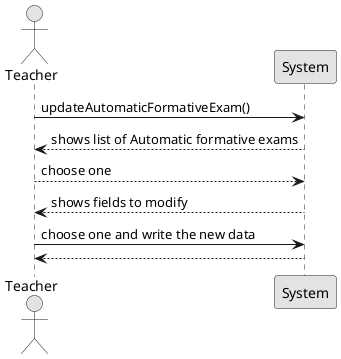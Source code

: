 @startuml
'https://plantuml.com/sequence-diagram

skinparam handwritten false
skinparam monochrome true
skinparam packageStyle rect
skinparam defaultFontName FG Virgil
skinparam shadowing false

actor Teacher as teacher
teacher -> System: updateAutomaticFormativeExam()
System --> teacher: shows list of Automatic formative exams
teacher --> System : choose one
System --> teacher : shows fields to modify
teacher -> System: choose one and write the new data
System-->teacher
participant UpdateAutomaticFormativeExams as System <<presentation>>



@enduml